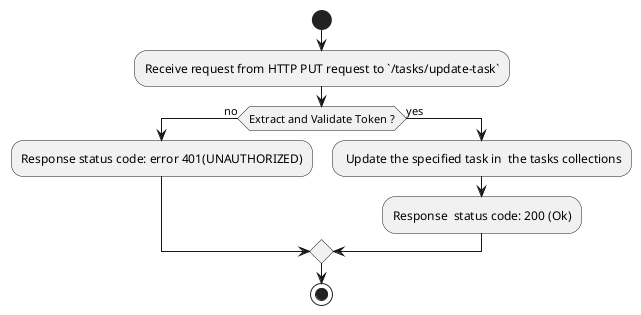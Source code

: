 @startuml handleUpdateTask
start
:Receive request from HTTP PUT request to `/tasks/update-task`; 
if (Extract and Validate Token ?) then (no)
    :Response status code: error 401(UNAUTHORIZED);
else (yes)
    : Update the specified task in  the tasks collections;
    :Response  status code: 200 (Ok);
endif
stop
@enduml
dd